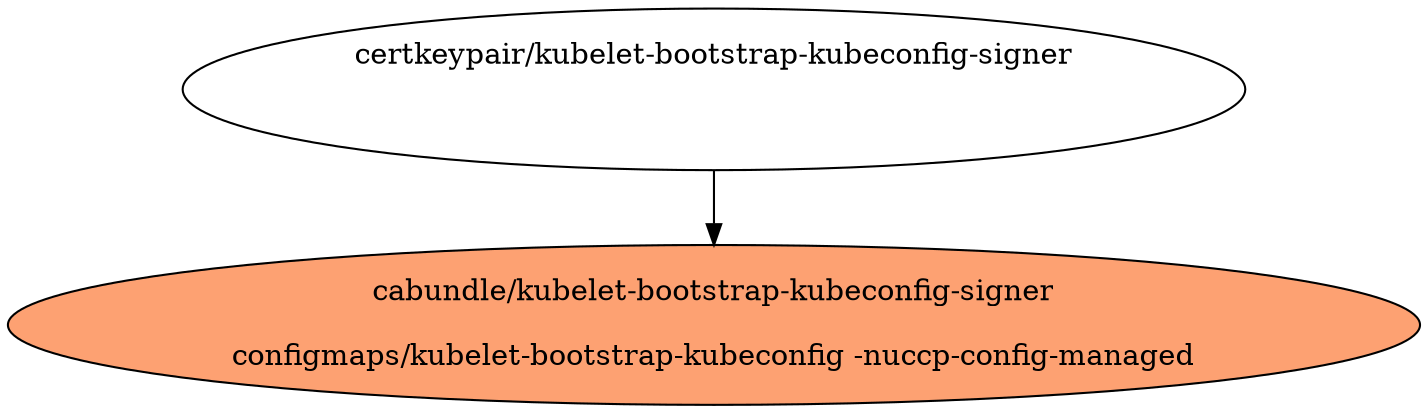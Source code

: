 digraph "Local Certificate" {
  // Node definitions.
  8 [
    label="certkeypair/kubelet-bootstrap-kubeconfig-signer\n\n\n"
    style=filled
    fillcolor=white
  ];
  19 [
    label="cabundle/kubelet-bootstrap-kubeconfig-signer\n\nconfigmaps/kubelet-bootstrap-kubeconfig -nuccp-config-managed\n"
    style=filled
    fillcolor="#fda172"
  ];

  // Edge definitions.
  8 -> 19;
}